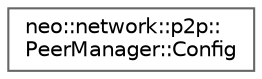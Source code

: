 digraph "Graphical Class Hierarchy"
{
 // LATEX_PDF_SIZE
  bgcolor="transparent";
  edge [fontname=Helvetica,fontsize=10,labelfontname=Helvetica,labelfontsize=10];
  node [fontname=Helvetica,fontsize=10,shape=box,height=0.2,width=0.4];
  rankdir="LR";
  Node0 [id="Node000000",label="neo::network::p2p::\lPeerManager::Config",height=0.2,width=0.4,color="grey40", fillcolor="white", style="filled",URL="$structneo_1_1network_1_1p2p_1_1_peer_manager_1_1_config.html",tooltip=" "];
}
